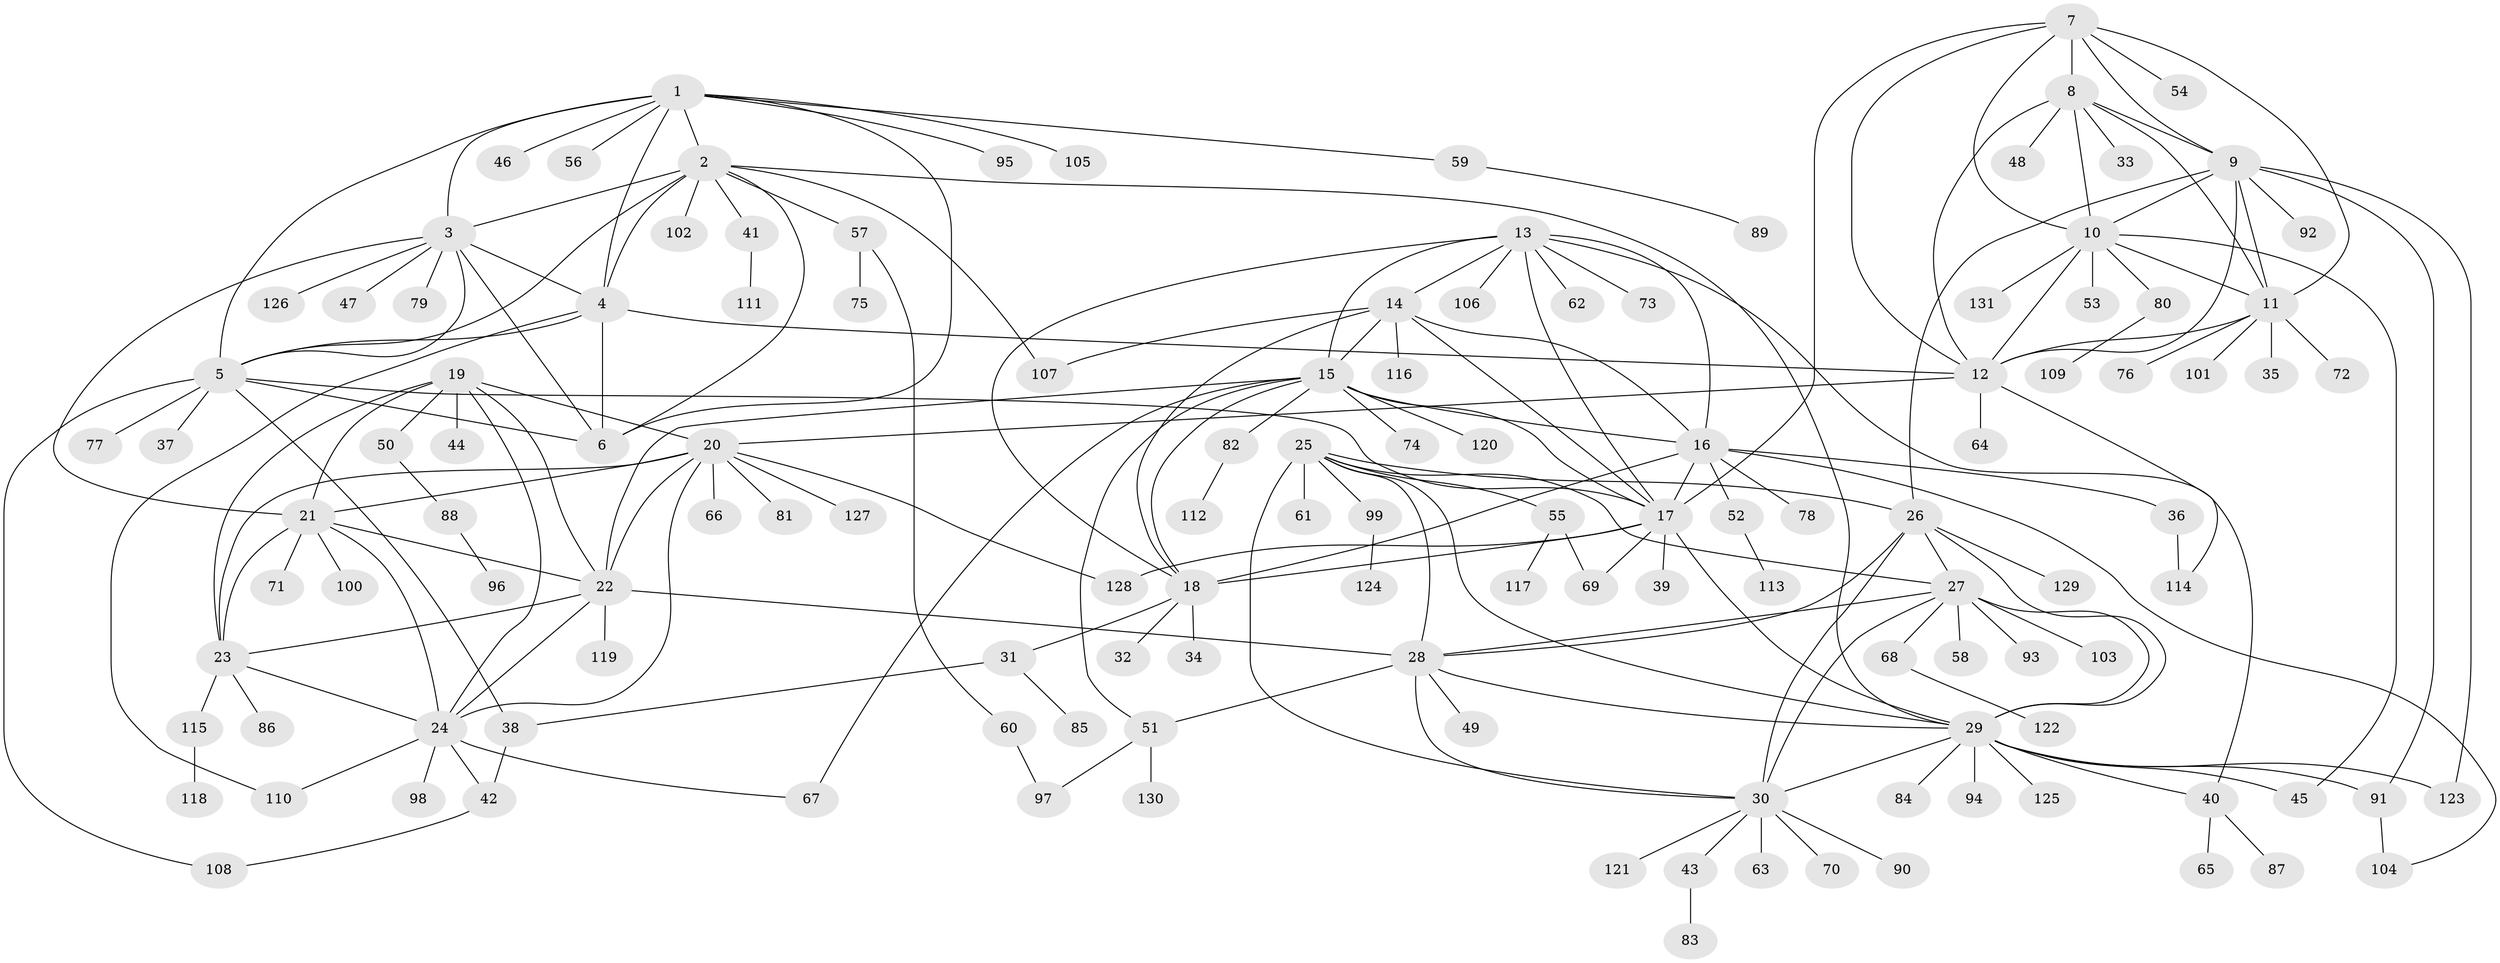 // coarse degree distribution, {7: 0.0196078431372549, 10: 0.029411764705882353, 12: 0.0196078431372549, 3: 0.058823529411764705, 9: 0.049019607843137254, 6: 0.0196078431372549, 8: 0.0392156862745098, 5: 0.0196078431372549, 13: 0.00980392156862745, 1: 0.6078431372549019, 2: 0.11764705882352941, 4: 0.00980392156862745}
// Generated by graph-tools (version 1.1) at 2025/52/02/27/25 19:52:18]
// undirected, 131 vertices, 202 edges
graph export_dot {
graph [start="1"]
  node [color=gray90,style=filled];
  1;
  2;
  3;
  4;
  5;
  6;
  7;
  8;
  9;
  10;
  11;
  12;
  13;
  14;
  15;
  16;
  17;
  18;
  19;
  20;
  21;
  22;
  23;
  24;
  25;
  26;
  27;
  28;
  29;
  30;
  31;
  32;
  33;
  34;
  35;
  36;
  37;
  38;
  39;
  40;
  41;
  42;
  43;
  44;
  45;
  46;
  47;
  48;
  49;
  50;
  51;
  52;
  53;
  54;
  55;
  56;
  57;
  58;
  59;
  60;
  61;
  62;
  63;
  64;
  65;
  66;
  67;
  68;
  69;
  70;
  71;
  72;
  73;
  74;
  75;
  76;
  77;
  78;
  79;
  80;
  81;
  82;
  83;
  84;
  85;
  86;
  87;
  88;
  89;
  90;
  91;
  92;
  93;
  94;
  95;
  96;
  97;
  98;
  99;
  100;
  101;
  102;
  103;
  104;
  105;
  106;
  107;
  108;
  109;
  110;
  111;
  112;
  113;
  114;
  115;
  116;
  117;
  118;
  119;
  120;
  121;
  122;
  123;
  124;
  125;
  126;
  127;
  128;
  129;
  130;
  131;
  1 -- 2;
  1 -- 3;
  1 -- 4;
  1 -- 5;
  1 -- 6;
  1 -- 46;
  1 -- 56;
  1 -- 59;
  1 -- 95;
  1 -- 105;
  2 -- 3;
  2 -- 4;
  2 -- 5;
  2 -- 6;
  2 -- 29;
  2 -- 41;
  2 -- 57;
  2 -- 102;
  2 -- 107;
  3 -- 4;
  3 -- 5;
  3 -- 6;
  3 -- 21;
  3 -- 47;
  3 -- 79;
  3 -- 126;
  4 -- 5;
  4 -- 6;
  4 -- 12;
  4 -- 110;
  5 -- 6;
  5 -- 17;
  5 -- 37;
  5 -- 38;
  5 -- 77;
  5 -- 108;
  7 -- 8;
  7 -- 9;
  7 -- 10;
  7 -- 11;
  7 -- 12;
  7 -- 17;
  7 -- 54;
  8 -- 9;
  8 -- 10;
  8 -- 11;
  8 -- 12;
  8 -- 33;
  8 -- 48;
  9 -- 10;
  9 -- 11;
  9 -- 12;
  9 -- 26;
  9 -- 91;
  9 -- 92;
  9 -- 123;
  10 -- 11;
  10 -- 12;
  10 -- 45;
  10 -- 53;
  10 -- 80;
  10 -- 131;
  11 -- 12;
  11 -- 35;
  11 -- 72;
  11 -- 76;
  11 -- 101;
  12 -- 20;
  12 -- 64;
  12 -- 114;
  13 -- 14;
  13 -- 15;
  13 -- 16;
  13 -- 17;
  13 -- 18;
  13 -- 40;
  13 -- 62;
  13 -- 73;
  13 -- 106;
  14 -- 15;
  14 -- 16;
  14 -- 17;
  14 -- 18;
  14 -- 107;
  14 -- 116;
  15 -- 16;
  15 -- 17;
  15 -- 18;
  15 -- 22;
  15 -- 51;
  15 -- 67;
  15 -- 74;
  15 -- 82;
  15 -- 120;
  16 -- 17;
  16 -- 18;
  16 -- 36;
  16 -- 52;
  16 -- 78;
  16 -- 104;
  17 -- 18;
  17 -- 29;
  17 -- 39;
  17 -- 69;
  17 -- 128;
  18 -- 31;
  18 -- 32;
  18 -- 34;
  19 -- 20;
  19 -- 21;
  19 -- 22;
  19 -- 23;
  19 -- 24;
  19 -- 44;
  19 -- 50;
  20 -- 21;
  20 -- 22;
  20 -- 23;
  20 -- 24;
  20 -- 66;
  20 -- 81;
  20 -- 127;
  20 -- 128;
  21 -- 22;
  21 -- 23;
  21 -- 24;
  21 -- 71;
  21 -- 100;
  22 -- 23;
  22 -- 24;
  22 -- 28;
  22 -- 119;
  23 -- 24;
  23 -- 86;
  23 -- 115;
  24 -- 42;
  24 -- 67;
  24 -- 98;
  24 -- 110;
  25 -- 26;
  25 -- 27;
  25 -- 28;
  25 -- 29;
  25 -- 30;
  25 -- 55;
  25 -- 61;
  25 -- 99;
  26 -- 27;
  26 -- 28;
  26 -- 29;
  26 -- 30;
  26 -- 129;
  27 -- 28;
  27 -- 29;
  27 -- 30;
  27 -- 58;
  27 -- 68;
  27 -- 93;
  27 -- 103;
  28 -- 29;
  28 -- 30;
  28 -- 49;
  28 -- 51;
  29 -- 30;
  29 -- 40;
  29 -- 45;
  29 -- 84;
  29 -- 91;
  29 -- 94;
  29 -- 123;
  29 -- 125;
  30 -- 43;
  30 -- 63;
  30 -- 70;
  30 -- 90;
  30 -- 121;
  31 -- 38;
  31 -- 85;
  36 -- 114;
  38 -- 42;
  40 -- 65;
  40 -- 87;
  41 -- 111;
  42 -- 108;
  43 -- 83;
  50 -- 88;
  51 -- 97;
  51 -- 130;
  52 -- 113;
  55 -- 69;
  55 -- 117;
  57 -- 60;
  57 -- 75;
  59 -- 89;
  60 -- 97;
  68 -- 122;
  80 -- 109;
  82 -- 112;
  88 -- 96;
  91 -- 104;
  99 -- 124;
  115 -- 118;
}
